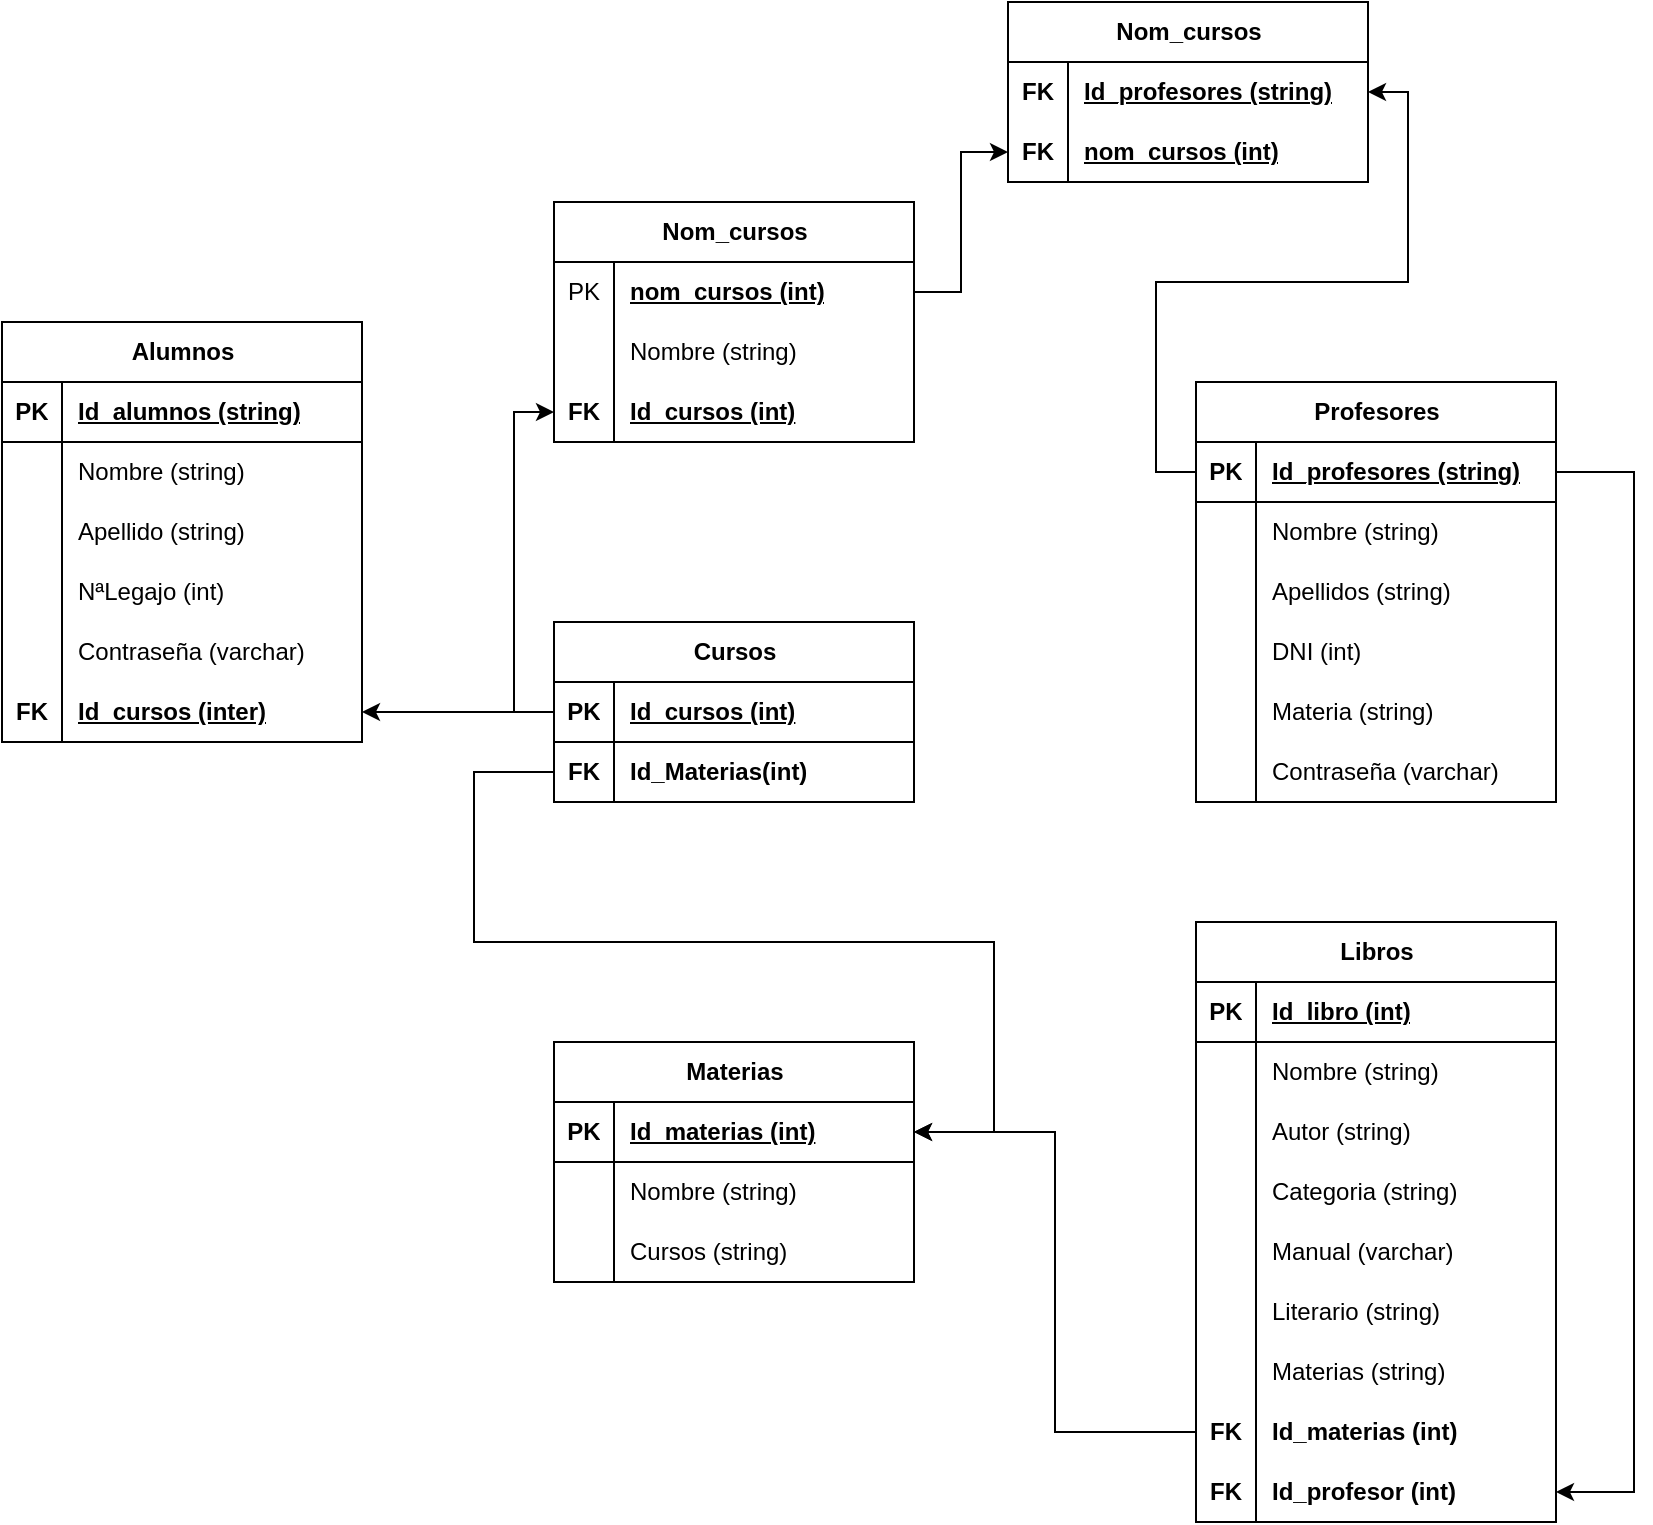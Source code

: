 <mxfile version="21.3.8" type="device" pages="2">
  <diagram name="Modelo Relacional" id="CXCVMEYy1s_H9XKr-uPt">
    <mxGraphModel dx="954" dy="598" grid="1" gridSize="10" guides="1" tooltips="1" connect="1" arrows="1" fold="1" page="1" pageScale="1" pageWidth="827" pageHeight="1169" math="0" shadow="0">
      <root>
        <mxCell id="0" />
        <mxCell id="1" parent="0" />
        <mxCell id="_0kthYY2hkkztWUv-s_5-1" value="Alumnos" style="shape=table;startSize=30;container=1;collapsible=1;childLayout=tableLayout;fixedRows=1;rowLines=0;fontStyle=1;align=center;resizeLast=1;html=1;" parent="1" vertex="1">
          <mxGeometry x="324" y="290" width="180" height="210" as="geometry" />
        </mxCell>
        <mxCell id="_0kthYY2hkkztWUv-s_5-2" value="" style="shape=tableRow;horizontal=0;startSize=0;swimlaneHead=0;swimlaneBody=0;fillColor=none;collapsible=0;dropTarget=0;points=[[0,0.5],[1,0.5]];portConstraint=eastwest;top=0;left=0;right=0;bottom=1;" parent="_0kthYY2hkkztWUv-s_5-1" vertex="1">
          <mxGeometry y="30" width="180" height="30" as="geometry" />
        </mxCell>
        <mxCell id="_0kthYY2hkkztWUv-s_5-3" value="PK" style="shape=partialRectangle;connectable=0;fillColor=none;top=0;left=0;bottom=0;right=0;fontStyle=1;overflow=hidden;whiteSpace=wrap;html=1;" parent="_0kthYY2hkkztWUv-s_5-2" vertex="1">
          <mxGeometry width="30" height="30" as="geometry">
            <mxRectangle width="30" height="30" as="alternateBounds" />
          </mxGeometry>
        </mxCell>
        <mxCell id="_0kthYY2hkkztWUv-s_5-4" value="Id_alumnos (string)" style="shape=partialRectangle;connectable=0;fillColor=none;top=0;left=0;bottom=0;right=0;align=left;spacingLeft=6;fontStyle=5;overflow=hidden;whiteSpace=wrap;html=1;" parent="_0kthYY2hkkztWUv-s_5-2" vertex="1">
          <mxGeometry x="30" width="150" height="30" as="geometry">
            <mxRectangle width="150" height="30" as="alternateBounds" />
          </mxGeometry>
        </mxCell>
        <mxCell id="_0kthYY2hkkztWUv-s_5-5" value="" style="shape=tableRow;horizontal=0;startSize=0;swimlaneHead=0;swimlaneBody=0;fillColor=none;collapsible=0;dropTarget=0;points=[[0,0.5],[1,0.5]];portConstraint=eastwest;top=0;left=0;right=0;bottom=0;" parent="_0kthYY2hkkztWUv-s_5-1" vertex="1">
          <mxGeometry y="60" width="180" height="30" as="geometry" />
        </mxCell>
        <mxCell id="_0kthYY2hkkztWUv-s_5-6" value="" style="shape=partialRectangle;connectable=0;fillColor=none;top=0;left=0;bottom=0;right=0;editable=1;overflow=hidden;whiteSpace=wrap;html=1;" parent="_0kthYY2hkkztWUv-s_5-5" vertex="1">
          <mxGeometry width="30" height="30" as="geometry">
            <mxRectangle width="30" height="30" as="alternateBounds" />
          </mxGeometry>
        </mxCell>
        <mxCell id="_0kthYY2hkkztWUv-s_5-7" value="Nombre (string)" style="shape=partialRectangle;connectable=0;fillColor=none;top=0;left=0;bottom=0;right=0;align=left;spacingLeft=6;overflow=hidden;whiteSpace=wrap;html=1;" parent="_0kthYY2hkkztWUv-s_5-5" vertex="1">
          <mxGeometry x="30" width="150" height="30" as="geometry">
            <mxRectangle width="150" height="30" as="alternateBounds" />
          </mxGeometry>
        </mxCell>
        <mxCell id="_0kthYY2hkkztWUv-s_5-8" value="" style="shape=tableRow;horizontal=0;startSize=0;swimlaneHead=0;swimlaneBody=0;fillColor=none;collapsible=0;dropTarget=0;points=[[0,0.5],[1,0.5]];portConstraint=eastwest;top=0;left=0;right=0;bottom=0;" parent="_0kthYY2hkkztWUv-s_5-1" vertex="1">
          <mxGeometry y="90" width="180" height="30" as="geometry" />
        </mxCell>
        <mxCell id="_0kthYY2hkkztWUv-s_5-9" value="" style="shape=partialRectangle;connectable=0;fillColor=none;top=0;left=0;bottom=0;right=0;editable=1;overflow=hidden;whiteSpace=wrap;html=1;" parent="_0kthYY2hkkztWUv-s_5-8" vertex="1">
          <mxGeometry width="30" height="30" as="geometry">
            <mxRectangle width="30" height="30" as="alternateBounds" />
          </mxGeometry>
        </mxCell>
        <mxCell id="_0kthYY2hkkztWUv-s_5-10" value="Apellido (string)" style="shape=partialRectangle;connectable=0;fillColor=none;top=0;left=0;bottom=0;right=0;align=left;spacingLeft=6;overflow=hidden;whiteSpace=wrap;html=1;" parent="_0kthYY2hkkztWUv-s_5-8" vertex="1">
          <mxGeometry x="30" width="150" height="30" as="geometry">
            <mxRectangle width="150" height="30" as="alternateBounds" />
          </mxGeometry>
        </mxCell>
        <mxCell id="_0kthYY2hkkztWUv-s_5-46" value="" style="shape=tableRow;horizontal=0;startSize=0;swimlaneHead=0;swimlaneBody=0;fillColor=none;collapsible=0;dropTarget=0;points=[[0,0.5],[1,0.5]];portConstraint=eastwest;top=0;left=0;right=0;bottom=0;" parent="_0kthYY2hkkztWUv-s_5-1" vertex="1">
          <mxGeometry y="120" width="180" height="30" as="geometry" />
        </mxCell>
        <mxCell id="_0kthYY2hkkztWUv-s_5-47" value="" style="shape=partialRectangle;connectable=0;fillColor=none;top=0;left=0;bottom=0;right=0;editable=1;overflow=hidden;whiteSpace=wrap;html=1;" parent="_0kthYY2hkkztWUv-s_5-46" vertex="1">
          <mxGeometry width="30" height="30" as="geometry">
            <mxRectangle width="30" height="30" as="alternateBounds" />
          </mxGeometry>
        </mxCell>
        <mxCell id="_0kthYY2hkkztWUv-s_5-48" value="NªLegajo (int)" style="shape=partialRectangle;connectable=0;fillColor=none;top=0;left=0;bottom=0;right=0;align=left;spacingLeft=6;overflow=hidden;whiteSpace=wrap;html=1;" parent="_0kthYY2hkkztWUv-s_5-46" vertex="1">
          <mxGeometry x="30" width="150" height="30" as="geometry">
            <mxRectangle width="150" height="30" as="alternateBounds" />
          </mxGeometry>
        </mxCell>
        <mxCell id="2o7agqwWr6afrbePRTP4-20" value="" style="shape=tableRow;horizontal=0;startSize=0;swimlaneHead=0;swimlaneBody=0;fillColor=none;collapsible=0;dropTarget=0;points=[[0,0.5],[1,0.5]];portConstraint=eastwest;top=0;left=0;right=0;bottom=0;" parent="_0kthYY2hkkztWUv-s_5-1" vertex="1">
          <mxGeometry y="150" width="180" height="30" as="geometry" />
        </mxCell>
        <mxCell id="2o7agqwWr6afrbePRTP4-21" value="" style="shape=partialRectangle;connectable=0;fillColor=none;top=0;left=0;bottom=0;right=0;editable=1;overflow=hidden;whiteSpace=wrap;html=1;" parent="2o7agqwWr6afrbePRTP4-20" vertex="1">
          <mxGeometry width="30" height="30" as="geometry">
            <mxRectangle width="30" height="30" as="alternateBounds" />
          </mxGeometry>
        </mxCell>
        <mxCell id="2o7agqwWr6afrbePRTP4-22" value="Contraseña (varchar)" style="shape=partialRectangle;connectable=0;fillColor=none;top=0;left=0;bottom=0;right=0;align=left;spacingLeft=6;overflow=hidden;whiteSpace=wrap;html=1;" parent="2o7agqwWr6afrbePRTP4-20" vertex="1">
          <mxGeometry x="30" width="150" height="30" as="geometry">
            <mxRectangle width="150" height="30" as="alternateBounds" />
          </mxGeometry>
        </mxCell>
        <mxCell id="_0kthYY2hkkztWUv-s_5-173" value="" style="shape=tableRow;horizontal=0;startSize=0;swimlaneHead=0;swimlaneBody=0;fillColor=none;collapsible=0;dropTarget=0;points=[[0,0.5],[1,0.5]];portConstraint=eastwest;top=0;left=0;right=0;bottom=1;" parent="_0kthYY2hkkztWUv-s_5-1" vertex="1">
          <mxGeometry y="180" width="180" height="30" as="geometry" />
        </mxCell>
        <mxCell id="_0kthYY2hkkztWUv-s_5-174" value="FK" style="shape=partialRectangle;connectable=0;fillColor=none;top=0;left=0;bottom=0;right=0;fontStyle=1;overflow=hidden;whiteSpace=wrap;html=1;" parent="_0kthYY2hkkztWUv-s_5-173" vertex="1">
          <mxGeometry width="30" height="30" as="geometry">
            <mxRectangle width="30" height="30" as="alternateBounds" />
          </mxGeometry>
        </mxCell>
        <mxCell id="_0kthYY2hkkztWUv-s_5-175" value="Id_cursos (inter)" style="shape=partialRectangle;connectable=0;fillColor=none;top=0;left=0;bottom=0;right=0;align=left;spacingLeft=6;fontStyle=5;overflow=hidden;whiteSpace=wrap;html=1;" parent="_0kthYY2hkkztWUv-s_5-173" vertex="1">
          <mxGeometry x="30" width="150" height="30" as="geometry">
            <mxRectangle width="150" height="30" as="alternateBounds" />
          </mxGeometry>
        </mxCell>
        <mxCell id="_0kthYY2hkkztWUv-s_5-49" value="Profesores" style="shape=table;startSize=30;container=1;collapsible=1;childLayout=tableLayout;fixedRows=1;rowLines=0;fontStyle=1;align=center;resizeLast=1;html=1;" parent="1" vertex="1">
          <mxGeometry x="921" y="320" width="180" height="210" as="geometry" />
        </mxCell>
        <mxCell id="_0kthYY2hkkztWUv-s_5-50" value="" style="shape=tableRow;horizontal=0;startSize=0;swimlaneHead=0;swimlaneBody=0;fillColor=none;collapsible=0;dropTarget=0;points=[[0,0.5],[1,0.5]];portConstraint=eastwest;top=0;left=0;right=0;bottom=1;" parent="_0kthYY2hkkztWUv-s_5-49" vertex="1">
          <mxGeometry y="30" width="180" height="30" as="geometry" />
        </mxCell>
        <mxCell id="_0kthYY2hkkztWUv-s_5-51" value="PK" style="shape=partialRectangle;connectable=0;fillColor=none;top=0;left=0;bottom=0;right=0;fontStyle=1;overflow=hidden;whiteSpace=wrap;html=1;" parent="_0kthYY2hkkztWUv-s_5-50" vertex="1">
          <mxGeometry width="30" height="30" as="geometry">
            <mxRectangle width="30" height="30" as="alternateBounds" />
          </mxGeometry>
        </mxCell>
        <mxCell id="_0kthYY2hkkztWUv-s_5-52" value="Id_profesores (string)" style="shape=partialRectangle;connectable=0;fillColor=none;top=0;left=0;bottom=0;right=0;align=left;spacingLeft=6;fontStyle=5;overflow=hidden;whiteSpace=wrap;html=1;" parent="_0kthYY2hkkztWUv-s_5-50" vertex="1">
          <mxGeometry x="30" width="150" height="30" as="geometry">
            <mxRectangle width="150" height="30" as="alternateBounds" />
          </mxGeometry>
        </mxCell>
        <mxCell id="_0kthYY2hkkztWUv-s_5-53" value="" style="shape=tableRow;horizontal=0;startSize=0;swimlaneHead=0;swimlaneBody=0;fillColor=none;collapsible=0;dropTarget=0;points=[[0,0.5],[1,0.5]];portConstraint=eastwest;top=0;left=0;right=0;bottom=0;" parent="_0kthYY2hkkztWUv-s_5-49" vertex="1">
          <mxGeometry y="60" width="180" height="30" as="geometry" />
        </mxCell>
        <mxCell id="_0kthYY2hkkztWUv-s_5-54" value="" style="shape=partialRectangle;connectable=0;fillColor=none;top=0;left=0;bottom=0;right=0;editable=1;overflow=hidden;whiteSpace=wrap;html=1;" parent="_0kthYY2hkkztWUv-s_5-53" vertex="1">
          <mxGeometry width="30" height="30" as="geometry">
            <mxRectangle width="30" height="30" as="alternateBounds" />
          </mxGeometry>
        </mxCell>
        <mxCell id="_0kthYY2hkkztWUv-s_5-55" value="Nombre (string)" style="shape=partialRectangle;connectable=0;fillColor=none;top=0;left=0;bottom=0;right=0;align=left;spacingLeft=6;overflow=hidden;whiteSpace=wrap;html=1;" parent="_0kthYY2hkkztWUv-s_5-53" vertex="1">
          <mxGeometry x="30" width="150" height="30" as="geometry">
            <mxRectangle width="150" height="30" as="alternateBounds" />
          </mxGeometry>
        </mxCell>
        <mxCell id="_0kthYY2hkkztWUv-s_5-56" value="" style="shape=tableRow;horizontal=0;startSize=0;swimlaneHead=0;swimlaneBody=0;fillColor=none;collapsible=0;dropTarget=0;points=[[0,0.5],[1,0.5]];portConstraint=eastwest;top=0;left=0;right=0;bottom=0;" parent="_0kthYY2hkkztWUv-s_5-49" vertex="1">
          <mxGeometry y="90" width="180" height="30" as="geometry" />
        </mxCell>
        <mxCell id="_0kthYY2hkkztWUv-s_5-57" value="" style="shape=partialRectangle;connectable=0;fillColor=none;top=0;left=0;bottom=0;right=0;editable=1;overflow=hidden;whiteSpace=wrap;html=1;" parent="_0kthYY2hkkztWUv-s_5-56" vertex="1">
          <mxGeometry width="30" height="30" as="geometry">
            <mxRectangle width="30" height="30" as="alternateBounds" />
          </mxGeometry>
        </mxCell>
        <mxCell id="_0kthYY2hkkztWUv-s_5-58" value="Apellidos (string)" style="shape=partialRectangle;connectable=0;fillColor=none;top=0;left=0;bottom=0;right=0;align=left;spacingLeft=6;overflow=hidden;whiteSpace=wrap;html=1;" parent="_0kthYY2hkkztWUv-s_5-56" vertex="1">
          <mxGeometry x="30" width="150" height="30" as="geometry">
            <mxRectangle width="150" height="30" as="alternateBounds" />
          </mxGeometry>
        </mxCell>
        <mxCell id="_0kthYY2hkkztWUv-s_5-59" value="" style="shape=tableRow;horizontal=0;startSize=0;swimlaneHead=0;swimlaneBody=0;fillColor=none;collapsible=0;dropTarget=0;points=[[0,0.5],[1,0.5]];portConstraint=eastwest;top=0;left=0;right=0;bottom=0;" parent="_0kthYY2hkkztWUv-s_5-49" vertex="1">
          <mxGeometry y="120" width="180" height="30" as="geometry" />
        </mxCell>
        <mxCell id="_0kthYY2hkkztWUv-s_5-60" value="" style="shape=partialRectangle;connectable=0;fillColor=none;top=0;left=0;bottom=0;right=0;editable=1;overflow=hidden;whiteSpace=wrap;html=1;" parent="_0kthYY2hkkztWUv-s_5-59" vertex="1">
          <mxGeometry width="30" height="30" as="geometry">
            <mxRectangle width="30" height="30" as="alternateBounds" />
          </mxGeometry>
        </mxCell>
        <mxCell id="_0kthYY2hkkztWUv-s_5-61" value="DNI (int)" style="shape=partialRectangle;connectable=0;fillColor=none;top=0;left=0;bottom=0;right=0;align=left;spacingLeft=6;overflow=hidden;whiteSpace=wrap;html=1;" parent="_0kthYY2hkkztWUv-s_5-59" vertex="1">
          <mxGeometry x="30" width="150" height="30" as="geometry">
            <mxRectangle width="150" height="30" as="alternateBounds" />
          </mxGeometry>
        </mxCell>
        <mxCell id="_0kthYY2hkkztWUv-s_5-97" value="" style="shape=tableRow;horizontal=0;startSize=0;swimlaneHead=0;swimlaneBody=0;fillColor=none;collapsible=0;dropTarget=0;points=[[0,0.5],[1,0.5]];portConstraint=eastwest;top=0;left=0;right=0;bottom=0;" parent="_0kthYY2hkkztWUv-s_5-49" vertex="1">
          <mxGeometry y="150" width="180" height="30" as="geometry" />
        </mxCell>
        <mxCell id="_0kthYY2hkkztWUv-s_5-98" value="" style="shape=partialRectangle;connectable=0;fillColor=none;top=0;left=0;bottom=0;right=0;editable=1;overflow=hidden;whiteSpace=wrap;html=1;" parent="_0kthYY2hkkztWUv-s_5-97" vertex="1">
          <mxGeometry width="30" height="30" as="geometry">
            <mxRectangle width="30" height="30" as="alternateBounds" />
          </mxGeometry>
        </mxCell>
        <mxCell id="_0kthYY2hkkztWUv-s_5-99" value="Materia (string)" style="shape=partialRectangle;connectable=0;fillColor=none;top=0;left=0;bottom=0;right=0;align=left;spacingLeft=6;overflow=hidden;whiteSpace=wrap;html=1;" parent="_0kthYY2hkkztWUv-s_5-97" vertex="1">
          <mxGeometry x="30" width="150" height="30" as="geometry">
            <mxRectangle width="150" height="30" as="alternateBounds" />
          </mxGeometry>
        </mxCell>
        <mxCell id="2o7agqwWr6afrbePRTP4-23" value="" style="shape=tableRow;horizontal=0;startSize=0;swimlaneHead=0;swimlaneBody=0;fillColor=none;collapsible=0;dropTarget=0;points=[[0,0.5],[1,0.5]];portConstraint=eastwest;top=0;left=0;right=0;bottom=0;" parent="_0kthYY2hkkztWUv-s_5-49" vertex="1">
          <mxGeometry y="180" width="180" height="30" as="geometry" />
        </mxCell>
        <mxCell id="2o7agqwWr6afrbePRTP4-24" value="" style="shape=partialRectangle;connectable=0;fillColor=none;top=0;left=0;bottom=0;right=0;editable=1;overflow=hidden;whiteSpace=wrap;html=1;" parent="2o7agqwWr6afrbePRTP4-23" vertex="1">
          <mxGeometry width="30" height="30" as="geometry">
            <mxRectangle width="30" height="30" as="alternateBounds" />
          </mxGeometry>
        </mxCell>
        <mxCell id="2o7agqwWr6afrbePRTP4-25" value="Contraseña (varchar)" style="shape=partialRectangle;connectable=0;fillColor=none;top=0;left=0;bottom=0;right=0;align=left;spacingLeft=6;overflow=hidden;whiteSpace=wrap;html=1;" parent="2o7agqwWr6afrbePRTP4-23" vertex="1">
          <mxGeometry x="30" width="150" height="30" as="geometry">
            <mxRectangle width="150" height="30" as="alternateBounds" />
          </mxGeometry>
        </mxCell>
        <mxCell id="_0kthYY2hkkztWUv-s_5-106" value="Libros" style="shape=table;startSize=30;container=1;collapsible=1;childLayout=tableLayout;fixedRows=1;rowLines=0;fontStyle=1;align=center;resizeLast=1;html=1;" parent="1" vertex="1">
          <mxGeometry x="921" y="590" width="180" height="300" as="geometry" />
        </mxCell>
        <mxCell id="_0kthYY2hkkztWUv-s_5-107" value="" style="shape=tableRow;horizontal=0;startSize=0;swimlaneHead=0;swimlaneBody=0;fillColor=none;collapsible=0;dropTarget=0;points=[[0,0.5],[1,0.5]];portConstraint=eastwest;top=0;left=0;right=0;bottom=1;" parent="_0kthYY2hkkztWUv-s_5-106" vertex="1">
          <mxGeometry y="30" width="180" height="30" as="geometry" />
        </mxCell>
        <mxCell id="_0kthYY2hkkztWUv-s_5-108" value="PK" style="shape=partialRectangle;connectable=0;fillColor=none;top=0;left=0;bottom=0;right=0;fontStyle=1;overflow=hidden;whiteSpace=wrap;html=1;" parent="_0kthYY2hkkztWUv-s_5-107" vertex="1">
          <mxGeometry width="30" height="30" as="geometry">
            <mxRectangle width="30" height="30" as="alternateBounds" />
          </mxGeometry>
        </mxCell>
        <mxCell id="_0kthYY2hkkztWUv-s_5-109" value="Id_libro (int)" style="shape=partialRectangle;connectable=0;fillColor=none;top=0;left=0;bottom=0;right=0;align=left;spacingLeft=6;fontStyle=5;overflow=hidden;whiteSpace=wrap;html=1;" parent="_0kthYY2hkkztWUv-s_5-107" vertex="1">
          <mxGeometry x="30" width="150" height="30" as="geometry">
            <mxRectangle width="150" height="30" as="alternateBounds" />
          </mxGeometry>
        </mxCell>
        <mxCell id="_0kthYY2hkkztWUv-s_5-110" value="" style="shape=tableRow;horizontal=0;startSize=0;swimlaneHead=0;swimlaneBody=0;fillColor=none;collapsible=0;dropTarget=0;points=[[0,0.5],[1,0.5]];portConstraint=eastwest;top=0;left=0;right=0;bottom=0;" parent="_0kthYY2hkkztWUv-s_5-106" vertex="1">
          <mxGeometry y="60" width="180" height="30" as="geometry" />
        </mxCell>
        <mxCell id="_0kthYY2hkkztWUv-s_5-111" value="" style="shape=partialRectangle;connectable=0;fillColor=none;top=0;left=0;bottom=0;right=0;editable=1;overflow=hidden;whiteSpace=wrap;html=1;" parent="_0kthYY2hkkztWUv-s_5-110" vertex="1">
          <mxGeometry width="30" height="30" as="geometry">
            <mxRectangle width="30" height="30" as="alternateBounds" />
          </mxGeometry>
        </mxCell>
        <mxCell id="_0kthYY2hkkztWUv-s_5-112" value="Nombre (string)" style="shape=partialRectangle;connectable=0;fillColor=none;top=0;left=0;bottom=0;right=0;align=left;spacingLeft=6;overflow=hidden;whiteSpace=wrap;html=1;" parent="_0kthYY2hkkztWUv-s_5-110" vertex="1">
          <mxGeometry x="30" width="150" height="30" as="geometry">
            <mxRectangle width="150" height="30" as="alternateBounds" />
          </mxGeometry>
        </mxCell>
        <mxCell id="_0kthYY2hkkztWUv-s_5-113" value="" style="shape=tableRow;horizontal=0;startSize=0;swimlaneHead=0;swimlaneBody=0;fillColor=none;collapsible=0;dropTarget=0;points=[[0,0.5],[1,0.5]];portConstraint=eastwest;top=0;left=0;right=0;bottom=0;" parent="_0kthYY2hkkztWUv-s_5-106" vertex="1">
          <mxGeometry y="90" width="180" height="30" as="geometry" />
        </mxCell>
        <mxCell id="_0kthYY2hkkztWUv-s_5-114" value="" style="shape=partialRectangle;connectable=0;fillColor=none;top=0;left=0;bottom=0;right=0;editable=1;overflow=hidden;whiteSpace=wrap;html=1;" parent="_0kthYY2hkkztWUv-s_5-113" vertex="1">
          <mxGeometry width="30" height="30" as="geometry">
            <mxRectangle width="30" height="30" as="alternateBounds" />
          </mxGeometry>
        </mxCell>
        <mxCell id="_0kthYY2hkkztWUv-s_5-115" value="Autor (string)" style="shape=partialRectangle;connectable=0;fillColor=none;top=0;left=0;bottom=0;right=0;align=left;spacingLeft=6;overflow=hidden;whiteSpace=wrap;html=1;" parent="_0kthYY2hkkztWUv-s_5-113" vertex="1">
          <mxGeometry x="30" width="150" height="30" as="geometry">
            <mxRectangle width="150" height="30" as="alternateBounds" />
          </mxGeometry>
        </mxCell>
        <mxCell id="_0kthYY2hkkztWUv-s_5-116" value="" style="shape=tableRow;horizontal=0;startSize=0;swimlaneHead=0;swimlaneBody=0;fillColor=none;collapsible=0;dropTarget=0;points=[[0,0.5],[1,0.5]];portConstraint=eastwest;top=0;left=0;right=0;bottom=0;" parent="_0kthYY2hkkztWUv-s_5-106" vertex="1">
          <mxGeometry y="120" width="180" height="30" as="geometry" />
        </mxCell>
        <mxCell id="_0kthYY2hkkztWUv-s_5-117" value="" style="shape=partialRectangle;connectable=0;fillColor=none;top=0;left=0;bottom=0;right=0;editable=1;overflow=hidden;whiteSpace=wrap;html=1;" parent="_0kthYY2hkkztWUv-s_5-116" vertex="1">
          <mxGeometry width="30" height="30" as="geometry">
            <mxRectangle width="30" height="30" as="alternateBounds" />
          </mxGeometry>
        </mxCell>
        <mxCell id="_0kthYY2hkkztWUv-s_5-118" value="Categoria (string)" style="shape=partialRectangle;connectable=0;fillColor=none;top=0;left=0;bottom=0;right=0;align=left;spacingLeft=6;overflow=hidden;whiteSpace=wrap;html=1;" parent="_0kthYY2hkkztWUv-s_5-116" vertex="1">
          <mxGeometry x="30" width="150" height="30" as="geometry">
            <mxRectangle width="150" height="30" as="alternateBounds" />
          </mxGeometry>
        </mxCell>
        <mxCell id="_0kthYY2hkkztWUv-s_5-176" value="" style="shape=tableRow;horizontal=0;startSize=0;swimlaneHead=0;swimlaneBody=0;fillColor=none;collapsible=0;dropTarget=0;points=[[0,0.5],[1,0.5]];portConstraint=eastwest;top=0;left=0;right=0;bottom=0;" parent="_0kthYY2hkkztWUv-s_5-106" vertex="1">
          <mxGeometry y="150" width="180" height="30" as="geometry" />
        </mxCell>
        <mxCell id="_0kthYY2hkkztWUv-s_5-177" value="" style="shape=partialRectangle;connectable=0;fillColor=none;top=0;left=0;bottom=0;right=0;editable=1;overflow=hidden;whiteSpace=wrap;html=1;" parent="_0kthYY2hkkztWUv-s_5-176" vertex="1">
          <mxGeometry width="30" height="30" as="geometry">
            <mxRectangle width="30" height="30" as="alternateBounds" />
          </mxGeometry>
        </mxCell>
        <mxCell id="_0kthYY2hkkztWUv-s_5-178" value="Manual (varchar)" style="shape=partialRectangle;connectable=0;fillColor=none;top=0;left=0;bottom=0;right=0;align=left;spacingLeft=6;overflow=hidden;whiteSpace=wrap;html=1;" parent="_0kthYY2hkkztWUv-s_5-176" vertex="1">
          <mxGeometry x="30" width="150" height="30" as="geometry">
            <mxRectangle width="150" height="30" as="alternateBounds" />
          </mxGeometry>
        </mxCell>
        <mxCell id="_0kthYY2hkkztWUv-s_5-201" value="" style="shape=tableRow;horizontal=0;startSize=0;swimlaneHead=0;swimlaneBody=0;fillColor=none;collapsible=0;dropTarget=0;points=[[0,0.5],[1,0.5]];portConstraint=eastwest;top=0;left=0;right=0;bottom=0;" parent="_0kthYY2hkkztWUv-s_5-106" vertex="1">
          <mxGeometry y="180" width="180" height="30" as="geometry" />
        </mxCell>
        <mxCell id="_0kthYY2hkkztWUv-s_5-202" value="" style="shape=partialRectangle;connectable=0;fillColor=none;top=0;left=0;bottom=0;right=0;editable=1;overflow=hidden;whiteSpace=wrap;html=1;" parent="_0kthYY2hkkztWUv-s_5-201" vertex="1">
          <mxGeometry width="30" height="30" as="geometry">
            <mxRectangle width="30" height="30" as="alternateBounds" />
          </mxGeometry>
        </mxCell>
        <mxCell id="_0kthYY2hkkztWUv-s_5-203" value="Literario (string)" style="shape=partialRectangle;connectable=0;fillColor=none;top=0;left=0;bottom=0;right=0;align=left;spacingLeft=6;overflow=hidden;whiteSpace=wrap;html=1;" parent="_0kthYY2hkkztWUv-s_5-201" vertex="1">
          <mxGeometry x="30" width="150" height="30" as="geometry">
            <mxRectangle width="150" height="30" as="alternateBounds" />
          </mxGeometry>
        </mxCell>
        <mxCell id="_0kthYY2hkkztWUv-s_5-119" value="" style="shape=tableRow;horizontal=0;startSize=0;swimlaneHead=0;swimlaneBody=0;fillColor=none;collapsible=0;dropTarget=0;points=[[0,0.5],[1,0.5]];portConstraint=eastwest;top=0;left=0;right=0;bottom=0;" parent="_0kthYY2hkkztWUv-s_5-106" vertex="1">
          <mxGeometry y="210" width="180" height="30" as="geometry" />
        </mxCell>
        <mxCell id="_0kthYY2hkkztWUv-s_5-120" value="" style="shape=partialRectangle;connectable=0;fillColor=none;top=0;left=0;bottom=0;right=0;editable=1;overflow=hidden;whiteSpace=wrap;html=1;" parent="_0kthYY2hkkztWUv-s_5-119" vertex="1">
          <mxGeometry width="30" height="30" as="geometry">
            <mxRectangle width="30" height="30" as="alternateBounds" />
          </mxGeometry>
        </mxCell>
        <mxCell id="_0kthYY2hkkztWUv-s_5-121" value="Materias (string)" style="shape=partialRectangle;connectable=0;fillColor=none;top=0;left=0;bottom=0;right=0;align=left;spacingLeft=6;overflow=hidden;whiteSpace=wrap;html=1;" parent="_0kthYY2hkkztWUv-s_5-119" vertex="1">
          <mxGeometry x="30" width="150" height="30" as="geometry">
            <mxRectangle width="150" height="30" as="alternateBounds" />
          </mxGeometry>
        </mxCell>
        <mxCell id="_9oub68Y3OVNiQBQ8qPL-1" value="" style="shape=tableRow;horizontal=0;startSize=0;swimlaneHead=0;swimlaneBody=0;fillColor=none;collapsible=0;dropTarget=0;points=[[0,0.5],[1,0.5]];portConstraint=eastwest;top=0;left=0;right=0;bottom=0;" parent="_0kthYY2hkkztWUv-s_5-106" vertex="1">
          <mxGeometry y="240" width="180" height="30" as="geometry" />
        </mxCell>
        <mxCell id="_9oub68Y3OVNiQBQ8qPL-2" value="&lt;b&gt;FK&lt;/b&gt;" style="shape=partialRectangle;connectable=0;fillColor=none;top=0;left=0;bottom=0;right=0;editable=1;overflow=hidden;whiteSpace=wrap;html=1;" parent="_9oub68Y3OVNiQBQ8qPL-1" vertex="1">
          <mxGeometry width="30" height="30" as="geometry">
            <mxRectangle width="30" height="30" as="alternateBounds" />
          </mxGeometry>
        </mxCell>
        <mxCell id="_9oub68Y3OVNiQBQ8qPL-3" value="&lt;b&gt;Id_materias (int)&lt;/b&gt;" style="shape=partialRectangle;connectable=0;fillColor=none;top=0;left=0;bottom=0;right=0;align=left;spacingLeft=6;overflow=hidden;whiteSpace=wrap;html=1;" parent="_9oub68Y3OVNiQBQ8qPL-1" vertex="1">
          <mxGeometry x="30" width="150" height="30" as="geometry">
            <mxRectangle width="150" height="30" as="alternateBounds" />
          </mxGeometry>
        </mxCell>
        <mxCell id="xIYGb5opCHgIpHhlC8T2-32" value="" style="shape=tableRow;horizontal=0;startSize=0;swimlaneHead=0;swimlaneBody=0;fillColor=none;collapsible=0;dropTarget=0;points=[[0,0.5],[1,0.5]];portConstraint=eastwest;top=0;left=0;right=0;bottom=0;" parent="_0kthYY2hkkztWUv-s_5-106" vertex="1">
          <mxGeometry y="270" width="180" height="30" as="geometry" />
        </mxCell>
        <mxCell id="xIYGb5opCHgIpHhlC8T2-33" value="&lt;b&gt;FK&lt;/b&gt;" style="shape=partialRectangle;connectable=0;fillColor=none;top=0;left=0;bottom=0;right=0;editable=1;overflow=hidden;whiteSpace=wrap;html=1;" parent="xIYGb5opCHgIpHhlC8T2-32" vertex="1">
          <mxGeometry width="30" height="30" as="geometry">
            <mxRectangle width="30" height="30" as="alternateBounds" />
          </mxGeometry>
        </mxCell>
        <mxCell id="xIYGb5opCHgIpHhlC8T2-34" value="&lt;b&gt;Id_profesor (int)&lt;/b&gt;" style="shape=partialRectangle;connectable=0;fillColor=none;top=0;left=0;bottom=0;right=0;align=left;spacingLeft=6;overflow=hidden;whiteSpace=wrap;html=1;" parent="xIYGb5opCHgIpHhlC8T2-32" vertex="1">
          <mxGeometry x="30" width="150" height="30" as="geometry">
            <mxRectangle width="150" height="30" as="alternateBounds" />
          </mxGeometry>
        </mxCell>
        <mxCell id="_0kthYY2hkkztWUv-s_5-122" value="Cursos" style="shape=table;startSize=30;container=1;collapsible=1;childLayout=tableLayout;fixedRows=1;rowLines=0;fontStyle=1;align=center;resizeLast=1;html=1;" parent="1" vertex="1">
          <mxGeometry x="600" y="440" width="180" height="90" as="geometry" />
        </mxCell>
        <mxCell id="5zmhcXCEQZ_9jmb5cCAh-3" value="" style="shape=tableRow;horizontal=0;startSize=0;swimlaneHead=0;swimlaneBody=0;fillColor=none;collapsible=0;dropTarget=0;points=[[0,0.5],[1,0.5]];portConstraint=eastwest;top=0;left=0;right=0;bottom=1;" vertex="1" parent="_0kthYY2hkkztWUv-s_5-122">
          <mxGeometry y="30" width="180" height="30" as="geometry" />
        </mxCell>
        <mxCell id="5zmhcXCEQZ_9jmb5cCAh-4" value="PK" style="shape=partialRectangle;connectable=0;fillColor=none;top=0;left=0;bottom=0;right=0;fontStyle=1;overflow=hidden;whiteSpace=wrap;html=1;" vertex="1" parent="5zmhcXCEQZ_9jmb5cCAh-3">
          <mxGeometry width="30" height="30" as="geometry">
            <mxRectangle width="30" height="30" as="alternateBounds" />
          </mxGeometry>
        </mxCell>
        <mxCell id="5zmhcXCEQZ_9jmb5cCAh-5" value="Id_cursos (int)" style="shape=partialRectangle;connectable=0;fillColor=none;top=0;left=0;bottom=0;right=0;align=left;spacingLeft=6;fontStyle=5;overflow=hidden;whiteSpace=wrap;html=1;" vertex="1" parent="5zmhcXCEQZ_9jmb5cCAh-3">
          <mxGeometry x="30" width="150" height="30" as="geometry">
            <mxRectangle width="150" height="30" as="alternateBounds" />
          </mxGeometry>
        </mxCell>
        <mxCell id="2o7agqwWr6afrbePRTP4-26" value="" style="shape=tableRow;horizontal=0;startSize=0;swimlaneHead=0;swimlaneBody=0;fillColor=none;collapsible=0;dropTarget=0;points=[[0,0.5],[1,0.5]];portConstraint=eastwest;top=0;left=0;right=0;bottom=0;" parent="_0kthYY2hkkztWUv-s_5-122" vertex="1">
          <mxGeometry y="60" width="180" height="30" as="geometry" />
        </mxCell>
        <mxCell id="2o7agqwWr6afrbePRTP4-27" value="&lt;b&gt;FK&lt;/b&gt;" style="shape=partialRectangle;connectable=0;fillColor=none;top=0;left=0;bottom=0;right=0;editable=1;overflow=hidden;whiteSpace=wrap;html=1;" parent="2o7agqwWr6afrbePRTP4-26" vertex="1">
          <mxGeometry width="30" height="30" as="geometry">
            <mxRectangle width="30" height="30" as="alternateBounds" />
          </mxGeometry>
        </mxCell>
        <mxCell id="2o7agqwWr6afrbePRTP4-28" value="&lt;b&gt;Id_Materias(int)&lt;/b&gt;" style="shape=partialRectangle;connectable=0;fillColor=none;top=0;left=0;bottom=0;right=0;align=left;spacingLeft=6;overflow=hidden;whiteSpace=wrap;html=1;" parent="2o7agqwWr6afrbePRTP4-26" vertex="1">
          <mxGeometry x="30" width="150" height="30" as="geometry">
            <mxRectangle width="150" height="30" as="alternateBounds" />
          </mxGeometry>
        </mxCell>
        <mxCell id="_0kthYY2hkkztWUv-s_5-157" value="Materias" style="shape=table;startSize=30;container=1;collapsible=1;childLayout=tableLayout;fixedRows=1;rowLines=0;fontStyle=1;align=center;resizeLast=1;html=1;" parent="1" vertex="1">
          <mxGeometry x="600" y="650" width="180" height="120" as="geometry" />
        </mxCell>
        <mxCell id="_0kthYY2hkkztWUv-s_5-158" value="" style="shape=tableRow;horizontal=0;startSize=0;swimlaneHead=0;swimlaneBody=0;fillColor=none;collapsible=0;dropTarget=0;points=[[0,0.5],[1,0.5]];portConstraint=eastwest;top=0;left=0;right=0;bottom=1;" parent="_0kthYY2hkkztWUv-s_5-157" vertex="1">
          <mxGeometry y="30" width="180" height="30" as="geometry" />
        </mxCell>
        <mxCell id="_0kthYY2hkkztWUv-s_5-159" value="PK" style="shape=partialRectangle;connectable=0;fillColor=none;top=0;left=0;bottom=0;right=0;fontStyle=1;overflow=hidden;whiteSpace=wrap;html=1;" parent="_0kthYY2hkkztWUv-s_5-158" vertex="1">
          <mxGeometry width="30" height="30" as="geometry">
            <mxRectangle width="30" height="30" as="alternateBounds" />
          </mxGeometry>
        </mxCell>
        <mxCell id="_0kthYY2hkkztWUv-s_5-160" value="Id_materias (int)" style="shape=partialRectangle;connectable=0;fillColor=none;top=0;left=0;bottom=0;right=0;align=left;spacingLeft=6;fontStyle=5;overflow=hidden;whiteSpace=wrap;html=1;" parent="_0kthYY2hkkztWUv-s_5-158" vertex="1">
          <mxGeometry x="30" width="150" height="30" as="geometry">
            <mxRectangle width="150" height="30" as="alternateBounds" />
          </mxGeometry>
        </mxCell>
        <mxCell id="_0kthYY2hkkztWUv-s_5-161" value="" style="shape=tableRow;horizontal=0;startSize=0;swimlaneHead=0;swimlaneBody=0;fillColor=none;collapsible=0;dropTarget=0;points=[[0,0.5],[1,0.5]];portConstraint=eastwest;top=0;left=0;right=0;bottom=0;" parent="_0kthYY2hkkztWUv-s_5-157" vertex="1">
          <mxGeometry y="60" width="180" height="30" as="geometry" />
        </mxCell>
        <mxCell id="_0kthYY2hkkztWUv-s_5-162" value="" style="shape=partialRectangle;connectable=0;fillColor=none;top=0;left=0;bottom=0;right=0;editable=1;overflow=hidden;whiteSpace=wrap;html=1;" parent="_0kthYY2hkkztWUv-s_5-161" vertex="1">
          <mxGeometry width="30" height="30" as="geometry">
            <mxRectangle width="30" height="30" as="alternateBounds" />
          </mxGeometry>
        </mxCell>
        <mxCell id="_0kthYY2hkkztWUv-s_5-163" value="Nombre (string)" style="shape=partialRectangle;connectable=0;fillColor=none;top=0;left=0;bottom=0;right=0;align=left;spacingLeft=6;overflow=hidden;whiteSpace=wrap;html=1;" parent="_0kthYY2hkkztWUv-s_5-161" vertex="1">
          <mxGeometry x="30" width="150" height="30" as="geometry">
            <mxRectangle width="150" height="30" as="alternateBounds" />
          </mxGeometry>
        </mxCell>
        <mxCell id="_0kthYY2hkkztWUv-s_5-164" value="" style="shape=tableRow;horizontal=0;startSize=0;swimlaneHead=0;swimlaneBody=0;fillColor=none;collapsible=0;dropTarget=0;points=[[0,0.5],[1,0.5]];portConstraint=eastwest;top=0;left=0;right=0;bottom=0;" parent="_0kthYY2hkkztWUv-s_5-157" vertex="1">
          <mxGeometry y="90" width="180" height="30" as="geometry" />
        </mxCell>
        <mxCell id="_0kthYY2hkkztWUv-s_5-165" value="" style="shape=partialRectangle;connectable=0;fillColor=none;top=0;left=0;bottom=0;right=0;editable=1;overflow=hidden;whiteSpace=wrap;html=1;" parent="_0kthYY2hkkztWUv-s_5-164" vertex="1">
          <mxGeometry width="30" height="30" as="geometry">
            <mxRectangle width="30" height="30" as="alternateBounds" />
          </mxGeometry>
        </mxCell>
        <mxCell id="_0kthYY2hkkztWUv-s_5-166" value="Cursos (string)&lt;span style=&quot;white-space: pre;&quot;&gt; &lt;/span&gt;" style="shape=partialRectangle;connectable=0;fillColor=none;top=0;left=0;bottom=0;right=0;align=left;spacingLeft=6;overflow=hidden;whiteSpace=wrap;html=1;" parent="_0kthYY2hkkztWUv-s_5-164" vertex="1">
          <mxGeometry x="30" width="150" height="30" as="geometry">
            <mxRectangle width="150" height="30" as="alternateBounds" />
          </mxGeometry>
        </mxCell>
        <mxCell id="2o7agqwWr6afrbePRTP4-30" style="edgeStyle=orthogonalEdgeStyle;rounded=0;orthogonalLoop=1;jettySize=auto;html=1;entryX=1;entryY=0.5;entryDx=0;entryDy=0;exitX=0;exitY=0.5;exitDx=0;exitDy=0;" parent="1" source="2o7agqwWr6afrbePRTP4-26" target="_0kthYY2hkkztWUv-s_5-158" edge="1">
          <mxGeometry relative="1" as="geometry">
            <mxPoint x="670" y="420" as="sourcePoint" />
            <mxPoint x="500" y="630" as="targetPoint" />
            <Array as="points">
              <mxPoint x="560" y="515" />
              <mxPoint x="560" y="600" />
              <mxPoint x="820" y="600" />
              <mxPoint x="820" y="695" />
            </Array>
          </mxGeometry>
        </mxCell>
        <mxCell id="fBQj3IFD5WuygKD9F03k-5" style="edgeStyle=orthogonalEdgeStyle;rounded=0;orthogonalLoop=1;jettySize=auto;html=1;entryX=1;entryY=0.5;entryDx=0;entryDy=0;" parent="1" source="_0kthYY2hkkztWUv-s_5-50" target="xIYGb5opCHgIpHhlC8T2-32" edge="1">
          <mxGeometry relative="1" as="geometry">
            <Array as="points">
              <mxPoint x="1140" y="365" />
              <mxPoint x="1140" y="875" />
            </Array>
          </mxGeometry>
        </mxCell>
        <mxCell id="1dk0RhrkuewHvC_GARyo-2" style="edgeStyle=orthogonalEdgeStyle;rounded=0;orthogonalLoop=1;jettySize=auto;html=1;entryX=1;entryY=0.5;entryDx=0;entryDy=0;exitX=0;exitY=0.5;exitDx=0;exitDy=0;" parent="1" source="5zmhcXCEQZ_9jmb5cCAh-3" target="_0kthYY2hkkztWUv-s_5-173" edge="1">
          <mxGeometry relative="1" as="geometry">
            <Array as="points" />
          </mxGeometry>
        </mxCell>
        <mxCell id="1dk0RhrkuewHvC_GARyo-4" value="Nom_cursos" style="shape=table;startSize=30;container=1;collapsible=1;childLayout=tableLayout;fixedRows=1;rowLines=0;fontStyle=1;align=center;resizeLast=1;html=1;" parent="1" vertex="1">
          <mxGeometry x="600" y="230" width="180" height="120" as="geometry" />
        </mxCell>
        <mxCell id="1dk0RhrkuewHvC_GARyo-8" value="" style="shape=tableRow;horizontal=0;startSize=0;swimlaneHead=0;swimlaneBody=0;fillColor=none;collapsible=0;dropTarget=0;points=[[0,0.5],[1,0.5]];portConstraint=eastwest;top=0;left=0;right=0;bottom=0;" parent="1dk0RhrkuewHvC_GARyo-4" vertex="1">
          <mxGeometry y="30" width="180" height="30" as="geometry" />
        </mxCell>
        <mxCell id="1dk0RhrkuewHvC_GARyo-9" value="PK" style="shape=partialRectangle;connectable=0;fillColor=none;top=0;left=0;bottom=0;right=0;editable=1;overflow=hidden;whiteSpace=wrap;html=1;" parent="1dk0RhrkuewHvC_GARyo-8" vertex="1">
          <mxGeometry width="30" height="30" as="geometry">
            <mxRectangle width="30" height="30" as="alternateBounds" />
          </mxGeometry>
        </mxCell>
        <mxCell id="1dk0RhrkuewHvC_GARyo-10" value="&lt;b&gt;&lt;u&gt;nom_cursos (int)&lt;/u&gt;&lt;/b&gt;" style="shape=partialRectangle;connectable=0;fillColor=none;top=0;left=0;bottom=0;right=0;align=left;spacingLeft=6;overflow=hidden;whiteSpace=wrap;html=1;" parent="1dk0RhrkuewHvC_GARyo-8" vertex="1">
          <mxGeometry x="30" width="150" height="30" as="geometry">
            <mxRectangle width="150" height="30" as="alternateBounds" />
          </mxGeometry>
        </mxCell>
        <mxCell id="1dk0RhrkuewHvC_GARyo-24" value="" style="shape=tableRow;horizontal=0;startSize=0;swimlaneHead=0;swimlaneBody=0;fillColor=none;collapsible=0;dropTarget=0;points=[[0,0.5],[1,0.5]];portConstraint=eastwest;top=0;left=0;right=0;bottom=0;" parent="1dk0RhrkuewHvC_GARyo-4" vertex="1">
          <mxGeometry y="60" width="180" height="30" as="geometry" />
        </mxCell>
        <mxCell id="1dk0RhrkuewHvC_GARyo-25" value="" style="shape=partialRectangle;connectable=0;fillColor=none;top=0;left=0;bottom=0;right=0;editable=1;overflow=hidden;whiteSpace=wrap;html=1;" parent="1dk0RhrkuewHvC_GARyo-24" vertex="1">
          <mxGeometry width="30" height="30" as="geometry">
            <mxRectangle width="30" height="30" as="alternateBounds" />
          </mxGeometry>
        </mxCell>
        <mxCell id="1dk0RhrkuewHvC_GARyo-26" value="&lt;div&gt;Nombre (string)&lt;/div&gt;" style="shape=partialRectangle;connectable=0;fillColor=none;top=0;left=0;bottom=0;right=0;align=left;spacingLeft=6;overflow=hidden;whiteSpace=wrap;html=1;" parent="1dk0RhrkuewHvC_GARyo-24" vertex="1">
          <mxGeometry x="30" width="150" height="30" as="geometry">
            <mxRectangle width="150" height="30" as="alternateBounds" />
          </mxGeometry>
        </mxCell>
        <mxCell id="1dk0RhrkuewHvC_GARyo-5" value="" style="shape=tableRow;horizontal=0;startSize=0;swimlaneHead=0;swimlaneBody=0;fillColor=none;collapsible=0;dropTarget=0;points=[[0,0.5],[1,0.5]];portConstraint=eastwest;top=0;left=0;right=0;bottom=1;" parent="1dk0RhrkuewHvC_GARyo-4" vertex="1">
          <mxGeometry y="90" width="180" height="30" as="geometry" />
        </mxCell>
        <mxCell id="1dk0RhrkuewHvC_GARyo-6" value="FK" style="shape=partialRectangle;connectable=0;fillColor=none;top=0;left=0;bottom=0;right=0;fontStyle=1;overflow=hidden;whiteSpace=wrap;html=1;" parent="1dk0RhrkuewHvC_GARyo-5" vertex="1">
          <mxGeometry width="30" height="30" as="geometry">
            <mxRectangle width="30" height="30" as="alternateBounds" />
          </mxGeometry>
        </mxCell>
        <mxCell id="1dk0RhrkuewHvC_GARyo-7" value="Id_cursos (int)" style="shape=partialRectangle;connectable=0;fillColor=none;top=0;left=0;bottom=0;right=0;align=left;spacingLeft=6;fontStyle=5;overflow=hidden;whiteSpace=wrap;html=1;" parent="1dk0RhrkuewHvC_GARyo-5" vertex="1">
          <mxGeometry x="30" width="150" height="30" as="geometry">
            <mxRectangle width="150" height="30" as="alternateBounds" />
          </mxGeometry>
        </mxCell>
        <mxCell id="5zmhcXCEQZ_9jmb5cCAh-1" style="edgeStyle=orthogonalEdgeStyle;rounded=0;orthogonalLoop=1;jettySize=auto;html=1;entryX=1;entryY=0.5;entryDx=0;entryDy=0;" edge="1" parent="1" source="_9oub68Y3OVNiQBQ8qPL-1" target="_0kthYY2hkkztWUv-s_5-158">
          <mxGeometry relative="1" as="geometry" />
        </mxCell>
        <mxCell id="5zmhcXCEQZ_9jmb5cCAh-7" value="Nom_cursos" style="shape=table;startSize=30;container=1;collapsible=1;childLayout=tableLayout;fixedRows=1;rowLines=0;fontStyle=1;align=center;resizeLast=1;html=1;" vertex="1" parent="1">
          <mxGeometry x="827" y="130" width="180" height="90" as="geometry" />
        </mxCell>
        <mxCell id="5zmhcXCEQZ_9jmb5cCAh-14" value="" style="shape=tableRow;horizontal=0;startSize=0;swimlaneHead=0;swimlaneBody=0;fillColor=none;collapsible=0;dropTarget=0;points=[[0,0.5],[1,0.5]];portConstraint=eastwest;top=0;left=0;right=0;bottom=0;" vertex="1" parent="5zmhcXCEQZ_9jmb5cCAh-7">
          <mxGeometry y="30" width="180" height="30" as="geometry" />
        </mxCell>
        <mxCell id="5zmhcXCEQZ_9jmb5cCAh-15" value="&lt;span style=&quot;font-family: Helvetica; font-size: 12px; font-style: normal; font-variant-ligatures: normal; font-variant-caps: normal; font-weight: 700; letter-spacing: normal; text-align: center; text-indent: 0px; text-transform: none; word-spacing: 0px; -webkit-text-stroke-width: 0px; text-decoration-thickness: initial; text-decoration-style: initial; text-decoration-color: initial; float: none; display: inline !important;&quot;&gt;FK&lt;br&gt;&lt;/span&gt;" style="shape=partialRectangle;connectable=0;fillColor=none;top=0;left=0;bottom=0;right=0;editable=1;overflow=hidden;whiteSpace=wrap;html=1;" vertex="1" parent="5zmhcXCEQZ_9jmb5cCAh-14">
          <mxGeometry width="30" height="30" as="geometry">
            <mxRectangle width="30" height="30" as="alternateBounds" />
          </mxGeometry>
        </mxCell>
        <mxCell id="5zmhcXCEQZ_9jmb5cCAh-16" value="&lt;b&gt;&lt;u&gt;Id_profesores (string)&lt;/u&gt;&lt;/b&gt;" style="shape=partialRectangle;connectable=0;fillColor=none;top=0;left=0;bottom=0;right=0;align=left;spacingLeft=6;overflow=hidden;whiteSpace=wrap;html=1;" vertex="1" parent="5zmhcXCEQZ_9jmb5cCAh-14">
          <mxGeometry x="30" width="150" height="30" as="geometry">
            <mxRectangle width="150" height="30" as="alternateBounds" />
          </mxGeometry>
        </mxCell>
        <mxCell id="5zmhcXCEQZ_9jmb5cCAh-17" value="" style="shape=tableRow;horizontal=0;startSize=0;swimlaneHead=0;swimlaneBody=0;fillColor=none;collapsible=0;dropTarget=0;points=[[0,0.5],[1,0.5]];portConstraint=eastwest;top=0;left=0;right=0;bottom=1;" vertex="1" parent="5zmhcXCEQZ_9jmb5cCAh-7">
          <mxGeometry y="60" width="180" height="30" as="geometry" />
        </mxCell>
        <mxCell id="5zmhcXCEQZ_9jmb5cCAh-18" value="FK" style="shape=partialRectangle;connectable=0;fillColor=none;top=0;left=0;bottom=0;right=0;fontStyle=1;overflow=hidden;whiteSpace=wrap;html=1;" vertex="1" parent="5zmhcXCEQZ_9jmb5cCAh-17">
          <mxGeometry width="30" height="30" as="geometry">
            <mxRectangle width="30" height="30" as="alternateBounds" />
          </mxGeometry>
        </mxCell>
        <mxCell id="5zmhcXCEQZ_9jmb5cCAh-19" value="nom_cursos (int)" style="shape=partialRectangle;connectable=0;fillColor=none;top=0;left=0;bottom=0;right=0;align=left;spacingLeft=6;fontStyle=5;overflow=hidden;whiteSpace=wrap;html=1;" vertex="1" parent="5zmhcXCEQZ_9jmb5cCAh-17">
          <mxGeometry x="30" width="150" height="30" as="geometry">
            <mxRectangle width="150" height="30" as="alternateBounds" />
          </mxGeometry>
        </mxCell>
        <mxCell id="5zmhcXCEQZ_9jmb5cCAh-21" style="edgeStyle=orthogonalEdgeStyle;rounded=0;orthogonalLoop=1;jettySize=auto;html=1;" edge="1" parent="1" source="_0kthYY2hkkztWUv-s_5-50" target="5zmhcXCEQZ_9jmb5cCAh-14">
          <mxGeometry relative="1" as="geometry" />
        </mxCell>
        <mxCell id="5zmhcXCEQZ_9jmb5cCAh-22" style="edgeStyle=orthogonalEdgeStyle;rounded=0;orthogonalLoop=1;jettySize=auto;html=1;entryX=0;entryY=0.5;entryDx=0;entryDy=0;" edge="1" parent="1" source="1dk0RhrkuewHvC_GARyo-8" target="5zmhcXCEQZ_9jmb5cCAh-17">
          <mxGeometry relative="1" as="geometry" />
        </mxCell>
        <mxCell id="5zmhcXCEQZ_9jmb5cCAh-23" style="edgeStyle=orthogonalEdgeStyle;rounded=0;orthogonalLoop=1;jettySize=auto;html=1;entryX=0;entryY=0.5;entryDx=0;entryDy=0;" edge="1" parent="1" source="5zmhcXCEQZ_9jmb5cCAh-3" target="1dk0RhrkuewHvC_GARyo-5">
          <mxGeometry relative="1" as="geometry" />
        </mxCell>
      </root>
    </mxGraphModel>
  </diagram>
  <diagram id="ppljnQQBP76Acz_cap82" name="Modelo Entidad Relacion">
    <mxGraphModel dx="2261" dy="757" grid="1" gridSize="10" guides="1" tooltips="1" connect="1" arrows="1" fold="1" page="1" pageScale="1" pageWidth="827" pageHeight="1169" math="0" shadow="0">
      <root>
        <mxCell id="0" />
        <mxCell id="1" parent="0" />
        <mxCell id="lHIER-hWCcCnwrUCbrE2-1" value="" style="edgeStyle=orthogonalEdgeStyle;rounded=0;orthogonalLoop=1;jettySize=auto;html=1;" parent="1" source="lHIER-hWCcCnwrUCbrE2-2" target="lHIER-hWCcCnwrUCbrE2-37" edge="1">
          <mxGeometry relative="1" as="geometry" />
        </mxCell>
        <mxCell id="lHIER-hWCcCnwrUCbrE2-2" value="Alumnos" style="rounded=0;whiteSpace=wrap;html=1;" parent="1" vertex="1">
          <mxGeometry x="94" y="440" width="120" height="60" as="geometry" />
        </mxCell>
        <mxCell id="lHIER-hWCcCnwrUCbrE2-4" value="" style="edgeStyle=orthogonalEdgeStyle;rounded=0;orthogonalLoop=1;jettySize=auto;html=1;" parent="1" source="lHIER-hWCcCnwrUCbrE2-5" target="lHIER-hWCcCnwrUCbrE2-35" edge="1">
          <mxGeometry relative="1" as="geometry" />
        </mxCell>
        <mxCell id="H7JEpKfbMmZBw9DiaiyD-2" style="edgeStyle=orthogonalEdgeStyle;rounded=0;orthogonalLoop=1;jettySize=auto;html=1;entryX=0.5;entryY=0;entryDx=0;entryDy=0;" parent="1" source="lHIER-hWCcCnwrUCbrE2-5" target="H7JEpKfbMmZBw9DiaiyD-1" edge="1">
          <mxGeometry relative="1" as="geometry" />
        </mxCell>
        <mxCell id="lHIER-hWCcCnwrUCbrE2-5" value="Profesores" style="rounded=0;whiteSpace=wrap;html=1;" parent="1" vertex="1">
          <mxGeometry x="584" y="440" width="120" height="60" as="geometry" />
        </mxCell>
        <mxCell id="lHIER-hWCcCnwrUCbrE2-6" value="Libros" style="rounded=0;whiteSpace=wrap;html=1;" parent="1" vertex="1">
          <mxGeometry x="448.5" y="660" width="120" height="60" as="geometry" />
        </mxCell>
        <mxCell id="lHIER-hWCcCnwrUCbrE2-18" style="edgeStyle=orthogonalEdgeStyle;rounded=0;orthogonalLoop=1;jettySize=auto;html=1;entryX=0;entryY=0.5;entryDx=0;entryDy=0;" parent="1" source="lHIER-hWCcCnwrUCbrE2-19" target="lHIER-hWCcCnwrUCbrE2-2" edge="1">
          <mxGeometry relative="1" as="geometry">
            <Array as="points">
              <mxPoint x="-118" y="470" />
            </Array>
          </mxGeometry>
        </mxCell>
        <mxCell id="lHIER-hWCcCnwrUCbrE2-19" value="Id_alumnos" style="ellipse;whiteSpace=wrap;html=1;aspect=fixed;fillColor=#FF0000;" parent="1" vertex="1">
          <mxGeometry x="-150" y="350" width="64" height="64" as="geometry" />
        </mxCell>
        <mxCell id="lHIER-hWCcCnwrUCbrE2-20" style="edgeStyle=orthogonalEdgeStyle;rounded=0;orthogonalLoop=1;jettySize=auto;html=1;entryX=0;entryY=0.5;entryDx=0;entryDy=0;exitX=0.5;exitY=0;exitDx=0;exitDy=0;" parent="1" source="lHIER-hWCcCnwrUCbrE2-21" target="lHIER-hWCcCnwrUCbrE2-2" edge="1">
          <mxGeometry relative="1" as="geometry" />
        </mxCell>
        <mxCell id="lHIER-hWCcCnwrUCbrE2-21" value="Curso" style="ellipse;whiteSpace=wrap;html=1;aspect=fixed;" parent="1" vertex="1">
          <mxGeometry y="515" width="50" height="50" as="geometry" />
        </mxCell>
        <mxCell id="lHIER-hWCcCnwrUCbrE2-26" style="edgeStyle=orthogonalEdgeStyle;rounded=0;orthogonalLoop=1;jettySize=auto;html=1;entryX=1;entryY=0.5;entryDx=0;entryDy=0;" parent="1" source="lHIER-hWCcCnwrUCbrE2-27" target="lHIER-hWCcCnwrUCbrE2-5" edge="1">
          <mxGeometry relative="1" as="geometry">
            <Array as="points">
              <mxPoint x="870" y="420" />
              <mxPoint x="870" y="470" />
            </Array>
          </mxGeometry>
        </mxCell>
        <mxCell id="lHIER-hWCcCnwrUCbrE2-27" value="Nombre" style="ellipse;whiteSpace=wrap;html=1;aspect=fixed;" parent="1" vertex="1">
          <mxGeometry x="880" y="395" width="50" height="50" as="geometry" />
        </mxCell>
        <mxCell id="lHIER-hWCcCnwrUCbrE2-28" value="" style="edgeStyle=orthogonalEdgeStyle;rounded=0;orthogonalLoop=1;jettySize=auto;html=1;" parent="1" source="lHIER-hWCcCnwrUCbrE2-29" target="lHIER-hWCcCnwrUCbrE2-6" edge="1">
          <mxGeometry relative="1" as="geometry">
            <Array as="points">
              <mxPoint x="554.5" y="760" />
            </Array>
          </mxGeometry>
        </mxCell>
        <mxCell id="lHIER-hWCcCnwrUCbrE2-29" value="Nombre" style="ellipse;whiteSpace=wrap;html=1;aspect=fixed;" parent="1" vertex="1">
          <mxGeometry x="588.5" y="700" width="50" height="50" as="geometry" />
        </mxCell>
        <mxCell id="lHIER-hWCcCnwrUCbrE2-30" value="" style="edgeStyle=orthogonalEdgeStyle;rounded=0;orthogonalLoop=1;jettySize=auto;html=1;" parent="1" source="lHIER-hWCcCnwrUCbrE2-31" target="lHIER-hWCcCnwrUCbrE2-6" edge="1">
          <mxGeometry relative="1" as="geometry">
            <Array as="points">
              <mxPoint x="464.5" y="760" />
            </Array>
          </mxGeometry>
        </mxCell>
        <mxCell id="lHIER-hWCcCnwrUCbrE2-31" value="Id_libro" style="ellipse;whiteSpace=wrap;html=1;aspect=fixed;fillColor=#FF0000;" parent="1" vertex="1">
          <mxGeometry x="393.5" y="738" width="44" height="44" as="geometry" />
        </mxCell>
        <mxCell id="0Lrlu-qv5Ai_E4A3H0q1-1" style="edgeStyle=orthogonalEdgeStyle;rounded=0;orthogonalLoop=1;jettySize=auto;html=1;entryX=0.5;entryY=0;entryDx=0;entryDy=0;" parent="1" source="lHIER-hWCcCnwrUCbrE2-33" target="lHIER-hWCcCnwrUCbrE2-39" edge="1">
          <mxGeometry relative="1" as="geometry">
            <Array as="points">
              <mxPoint x="421" y="510" />
              <mxPoint x="421" y="510" />
            </Array>
          </mxGeometry>
        </mxCell>
        <mxCell id="UUuxnmSjePbL8f6yz8bE-1" style="edgeStyle=orthogonalEdgeStyle;rounded=0;orthogonalLoop=1;jettySize=auto;html=1;" parent="1" source="lHIER-hWCcCnwrUCbrE2-33" target="0Lrlu-qv5Ai_E4A3H0q1-7" edge="1">
          <mxGeometry relative="1" as="geometry">
            <Array as="points">
              <mxPoint x="360" y="600" />
            </Array>
          </mxGeometry>
        </mxCell>
        <mxCell id="lHIER-hWCcCnwrUCbrE2-33" value="Materias" style="rounded=0;whiteSpace=wrap;html=1;" parent="1" vertex="1">
          <mxGeometry x="334" y="440" width="120" height="60" as="geometry" />
        </mxCell>
        <mxCell id="lHIER-hWCcCnwrUCbrE2-34" value="" style="edgeStyle=orthogonalEdgeStyle;rounded=0;orthogonalLoop=1;jettySize=auto;html=1;" parent="1" source="lHIER-hWCcCnwrUCbrE2-35" target="lHIER-hWCcCnwrUCbrE2-33" edge="1">
          <mxGeometry relative="1" as="geometry" />
        </mxCell>
        <mxCell id="lHIER-hWCcCnwrUCbrE2-35" value="Dan" style="rhombus;whiteSpace=wrap;html=1;" parent="1" vertex="1">
          <mxGeometry x="494" y="440" width="50" height="60" as="geometry" />
        </mxCell>
        <mxCell id="lHIER-hWCcCnwrUCbrE2-36" value="" style="edgeStyle=orthogonalEdgeStyle;rounded=0;orthogonalLoop=1;jettySize=auto;html=1;" parent="1" source="lHIER-hWCcCnwrUCbrE2-37" target="lHIER-hWCcCnwrUCbrE2-33" edge="1">
          <mxGeometry relative="1" as="geometry" />
        </mxCell>
        <mxCell id="lHIER-hWCcCnwrUCbrE2-37" value="Tienen" style="rhombus;whiteSpace=wrap;html=1;" parent="1" vertex="1">
          <mxGeometry x="254" y="440" width="50" height="60" as="geometry" />
        </mxCell>
        <mxCell id="UUuxnmSjePbL8f6yz8bE-3" style="edgeStyle=orthogonalEdgeStyle;rounded=0;orthogonalLoop=1;jettySize=auto;html=1;entryX=0.5;entryY=0;entryDx=0;entryDy=0;" parent="1" source="lHIER-hWCcCnwrUCbrE2-39" target="lHIER-hWCcCnwrUCbrE2-6" edge="1">
          <mxGeometry relative="1" as="geometry" />
        </mxCell>
        <mxCell id="lHIER-hWCcCnwrUCbrE2-39" value="Necesitan" style="rhombus;whiteSpace=wrap;html=1;" parent="1" vertex="1">
          <mxGeometry x="387" y="528" width="68" height="70" as="geometry" />
        </mxCell>
        <mxCell id="lHIER-hWCcCnwrUCbrE2-40" style="edgeStyle=orthogonalEdgeStyle;rounded=0;orthogonalLoop=1;jettySize=auto;html=1;exitX=1;exitY=0.5;exitDx=0;exitDy=0;entryX=0.5;entryY=0;entryDx=0;entryDy=0;" parent="1" source="lHIER-hWCcCnwrUCbrE2-41" target="lHIER-hWCcCnwrUCbrE2-33" edge="1">
          <mxGeometry relative="1" as="geometry">
            <Array as="points">
              <mxPoint x="320" y="370" />
              <mxPoint x="320" y="410" />
              <mxPoint x="394" y="410" />
            </Array>
          </mxGeometry>
        </mxCell>
        <mxCell id="lHIER-hWCcCnwrUCbrE2-41" value="Id_materias" style="ellipse;whiteSpace=wrap;html=1;aspect=fixed;fillColor=#FF0000;" parent="1" vertex="1">
          <mxGeometry x="291.5" y="338" width="57" height="57" as="geometry" />
        </mxCell>
        <mxCell id="lHIER-hWCcCnwrUCbrE2-42" style="edgeStyle=orthogonalEdgeStyle;rounded=0;orthogonalLoop=1;jettySize=auto;html=1;exitX=0;exitY=0.5;exitDx=0;exitDy=0;" parent="1" source="lHIER-hWCcCnwrUCbrE2-43" target="lHIER-hWCcCnwrUCbrE2-33" edge="1">
          <mxGeometry relative="1" as="geometry">
            <Array as="points">
              <mxPoint x="410" y="400" />
            </Array>
          </mxGeometry>
        </mxCell>
        <mxCell id="lHIER-hWCcCnwrUCbrE2-43" value="Nombre" style="ellipse;whiteSpace=wrap;html=1;aspect=fixed;" parent="1" vertex="1">
          <mxGeometry x="424" y="338" width="50" height="50" as="geometry" />
        </mxCell>
        <mxCell id="lHIER-hWCcCnwrUCbrE2-44" style="edgeStyle=orthogonalEdgeStyle;rounded=0;orthogonalLoop=1;jettySize=auto;html=1;exitX=0;exitY=0.5;exitDx=0;exitDy=0;entryX=1;entryY=0.5;entryDx=0;entryDy=0;" parent="1" source="lHIER-hWCcCnwrUCbrE2-45" target="lHIER-hWCcCnwrUCbrE2-5" edge="1">
          <mxGeometry relative="1" as="geometry">
            <Array as="points">
              <mxPoint x="750" y="470" />
            </Array>
          </mxGeometry>
        </mxCell>
        <mxCell id="lHIER-hWCcCnwrUCbrE2-45" value="Id_profesores" style="ellipse;whiteSpace=wrap;html=1;aspect=fixed;fillColor=#FF0000;" parent="1" vertex="1">
          <mxGeometry x="720" y="490" width="70" height="70" as="geometry" />
        </mxCell>
        <mxCell id="lHIER-hWCcCnwrUCbrE2-46" value="Cursos" style="rounded=0;whiteSpace=wrap;html=1;" parent="1" vertex="1">
          <mxGeometry x="-88" y="610" width="120" height="60" as="geometry" />
        </mxCell>
        <mxCell id="lHIER-hWCcCnwrUCbrE2-54" value="Id_curso" style="ellipse;whiteSpace=wrap;html=1;aspect=fixed;fillColor=#FF0000;" parent="1" vertex="1">
          <mxGeometry x="-153" y="670" width="65" height="65" as="geometry" />
        </mxCell>
        <mxCell id="lHIER-hWCcCnwrUCbrE2-55" value="Nombre" style="ellipse;whiteSpace=wrap;html=1;aspect=fixed;" parent="1" vertex="1">
          <mxGeometry x="-98" y="750" width="60" height="60" as="geometry" />
        </mxCell>
        <mxCell id="lHIER-hWCcCnwrUCbrE2-56" value="Id_materias" style="ellipse;whiteSpace=wrap;html=1;aspect=fixed;fillColor=#3333FF;" parent="1" vertex="1">
          <mxGeometry x="62" y="670" width="65" height="65" as="geometry" />
        </mxCell>
        <mxCell id="lHIER-hWCcCnwrUCbrE2-57" value="Id_profesores" style="ellipse;whiteSpace=wrap;html=1;aspect=fixed;fillColor=#3333FF;" parent="1" vertex="1">
          <mxGeometry x="32" y="735" width="75" height="75" as="geometry" />
        </mxCell>
        <mxCell id="lHIER-hWCcCnwrUCbrE2-58" value="" style="edgeStyle=orthogonalEdgeStyle;rounded=0;orthogonalLoop=1;jettySize=auto;html=1;" parent="1" source="lHIER-hWCcCnwrUCbrE2-54" target="lHIER-hWCcCnwrUCbrE2-46" edge="1">
          <mxGeometry relative="1" as="geometry">
            <mxPoint x="-88" y="710" as="sourcePoint" />
            <mxPoint x="-68" y="670" as="targetPoint" />
            <Array as="points">
              <mxPoint x="-68" y="710" />
            </Array>
          </mxGeometry>
        </mxCell>
        <mxCell id="lHIER-hWCcCnwrUCbrE2-59" value="" style="edgeStyle=orthogonalEdgeStyle;rounded=0;orthogonalLoop=1;jettySize=auto;html=1;" parent="1" source="lHIER-hWCcCnwrUCbrE2-56" target="lHIER-hWCcCnwrUCbrE2-46" edge="1">
          <mxGeometry relative="1" as="geometry">
            <mxPoint x="58" y="710" as="sourcePoint" />
            <mxPoint x="22" y="670" as="targetPoint" />
            <Array as="points">
              <mxPoint x="22" y="710" />
            </Array>
          </mxGeometry>
        </mxCell>
        <mxCell id="lHIER-hWCcCnwrUCbrE2-60" value="" style="edgeStyle=orthogonalEdgeStyle;rounded=0;orthogonalLoop=1;jettySize=auto;html=1;" parent="1" source="lHIER-hWCcCnwrUCbrE2-55" target="lHIER-hWCcCnwrUCbrE2-46" edge="1">
          <mxGeometry relative="1" as="geometry">
            <mxPoint x="-58" y="740" as="sourcePoint" />
            <mxPoint x="-52" y="670" as="targetPoint" />
            <Array as="points">
              <mxPoint x="-78" y="730" />
              <mxPoint x="-32" y="730" />
            </Array>
          </mxGeometry>
        </mxCell>
        <mxCell id="lHIER-hWCcCnwrUCbrE2-61" value="" style="edgeStyle=orthogonalEdgeStyle;rounded=0;orthogonalLoop=1;jettySize=auto;html=1;" parent="1" source="lHIER-hWCcCnwrUCbrE2-57" target="lHIER-hWCcCnwrUCbrE2-46" edge="1">
          <mxGeometry relative="1" as="geometry">
            <mxPoint x="-12" y="765" as="sourcePoint" />
            <mxPoint x="-12" y="670" as="targetPoint" />
            <Array as="points">
              <mxPoint x="2" y="710" />
              <mxPoint x="-12" y="710" />
            </Array>
          </mxGeometry>
        </mxCell>
        <mxCell id="lHIER-hWCcCnwrUCbrE2-62" value="Autor" style="ellipse;whiteSpace=wrap;html=1;aspect=fixed;" parent="1" vertex="1">
          <mxGeometry x="644.5" y="750" width="54" height="54" as="geometry" />
        </mxCell>
        <mxCell id="lHIER-hWCcCnwrUCbrE2-63" value="" style="edgeStyle=orthogonalEdgeStyle;rounded=0;orthogonalLoop=1;jettySize=auto;html=1;exitX=0;exitY=0.5;exitDx=0;exitDy=0;" parent="1" source="lHIER-hWCcCnwrUCbrE2-62" target="lHIER-hWCcCnwrUCbrE2-6" edge="1">
          <mxGeometry relative="1" as="geometry">
            <mxPoint x="524.5" y="792" as="sourcePoint" />
            <mxPoint x="533" y="722" as="targetPoint" />
            <Array as="points">
              <mxPoint x="644.5" y="780" />
              <mxPoint x="533.5" y="780" />
            </Array>
          </mxGeometry>
        </mxCell>
        <mxCell id="lHIER-hWCcCnwrUCbrE2-64" value="" style="edgeStyle=orthogonalEdgeStyle;rounded=0;orthogonalLoop=1;jettySize=auto;html=1;exitX=0;exitY=0.5;exitDx=0;exitDy=0;" parent="1" source="lHIER-hWCcCnwrUCbrE2-96" target="lHIER-hWCcCnwrUCbrE2-6" edge="1">
          <mxGeometry relative="1" as="geometry">
            <mxPoint x="568.5" y="815.5" as="sourcePoint" />
            <mxPoint x="508.5" y="720" as="targetPoint" />
            <Array as="points">
              <mxPoint x="568.5" y="810" />
              <mxPoint x="508.5" y="810" />
            </Array>
          </mxGeometry>
        </mxCell>
        <mxCell id="lHIER-hWCcCnwrUCbrE2-67" value="" style="edgeStyle=orthogonalEdgeStyle;rounded=0;orthogonalLoop=1;jettySize=auto;html=1;entryX=0.75;entryY=0;entryDx=0;entryDy=0;" parent="1" source="lHIER-hWCcCnwrUCbrE2-95" target="lHIER-hWCcCnwrUCbrE2-33" edge="1">
          <mxGeometry relative="1" as="geometry">
            <mxPoint x="516.0" y="412" as="sourcePoint" />
            <mxPoint x="404" y="640" as="targetPoint" />
            <Array as="points">
              <mxPoint x="424" y="412" />
            </Array>
          </mxGeometry>
        </mxCell>
        <mxCell id="lHIER-hWCcCnwrUCbrE2-68" style="edgeStyle=orthogonalEdgeStyle;rounded=0;orthogonalLoop=1;jettySize=auto;html=1;entryX=0;entryY=0.5;entryDx=0;entryDy=0;exitX=0.5;exitY=1;exitDx=0;exitDy=0;" parent="1" source="lHIER-hWCcCnwrUCbrE2-69" target="lHIER-hWCcCnwrUCbrE2-2" edge="1">
          <mxGeometry relative="1" as="geometry" />
        </mxCell>
        <mxCell id="lHIER-hWCcCnwrUCbrE2-69" value="Apellidos" style="ellipse;whiteSpace=wrap;html=1;aspect=fixed;" parent="1" vertex="1">
          <mxGeometry x="-50" y="374" width="50" height="50" as="geometry" />
        </mxCell>
        <mxCell id="lHIER-hWCcCnwrUCbrE2-70" style="edgeStyle=orthogonalEdgeStyle;rounded=0;orthogonalLoop=1;jettySize=auto;html=1;entryX=1;entryY=0.5;entryDx=0;entryDy=0;" parent="1" source="lHIER-hWCcCnwrUCbrE2-71" target="lHIER-hWCcCnwrUCbrE2-5" edge="1">
          <mxGeometry relative="1" as="geometry">
            <Array as="points">
              <mxPoint x="760" y="420" />
              <mxPoint x="760" y="470" />
            </Array>
          </mxGeometry>
        </mxCell>
        <mxCell id="lHIER-hWCcCnwrUCbrE2-71" value="DNI" style="ellipse;whiteSpace=wrap;html=1;aspect=fixed;" parent="1" vertex="1">
          <mxGeometry x="780" y="395" width="50" height="50" as="geometry" />
        </mxCell>
        <mxCell id="lHIER-hWCcCnwrUCbrE2-72" style="edgeStyle=orthogonalEdgeStyle;rounded=0;orthogonalLoop=1;jettySize=auto;html=1;entryX=1;entryY=0.5;entryDx=0;entryDy=0;" parent="1" source="lHIER-hWCcCnwrUCbrE2-73" target="lHIER-hWCcCnwrUCbrE2-5" edge="1">
          <mxGeometry relative="1" as="geometry">
            <Array as="points">
              <mxPoint x="1010" y="470" />
              <mxPoint x="1010" y="470" />
            </Array>
          </mxGeometry>
        </mxCell>
        <mxCell id="lHIER-hWCcCnwrUCbrE2-73" value="&lt;div&gt;Apellidos&lt;br&gt;&lt;/div&gt;" style="ellipse;whiteSpace=wrap;html=1;aspect=fixed;" parent="1" vertex="1">
          <mxGeometry x="980" y="440" width="50" height="50" as="geometry" />
        </mxCell>
        <mxCell id="lHIER-hWCcCnwrUCbrE2-74" style="edgeStyle=orthogonalEdgeStyle;rounded=0;orthogonalLoop=1;jettySize=auto;html=1;entryX=1;entryY=0.5;entryDx=0;entryDy=0;" parent="1" source="lHIER-hWCcCnwrUCbrE2-97" target="lHIER-hWCcCnwrUCbrE2-5" edge="1">
          <mxGeometry relative="1" as="geometry">
            <mxPoint x="980.0" y="405" as="sourcePoint" />
            <Array as="points">
              <mxPoint x="950" y="405" />
              <mxPoint x="950" y="470" />
            </Array>
          </mxGeometry>
        </mxCell>
        <mxCell id="lHIER-hWCcCnwrUCbrE2-77" style="edgeStyle=orthogonalEdgeStyle;rounded=0;orthogonalLoop=1;jettySize=auto;html=1;entryX=1;entryY=0.5;entryDx=0;entryDy=0;" parent="1" source="lHIER-hWCcCnwrUCbrE2-78" target="lHIER-hWCcCnwrUCbrE2-5" edge="1">
          <mxGeometry relative="1" as="geometry">
            <Array as="points">
              <mxPoint x="840" y="470" />
            </Array>
          </mxGeometry>
        </mxCell>
        <mxCell id="lHIER-hWCcCnwrUCbrE2-78" value="Id_materias" style="ellipse;whiteSpace=wrap;html=1;aspect=fixed;fillColor=#3333FF;" parent="1" vertex="1">
          <mxGeometry x="850" y="490" width="70" height="70" as="geometry" />
        </mxCell>
        <mxCell id="lHIER-hWCcCnwrUCbrE2-79" style="edgeStyle=orthogonalEdgeStyle;rounded=0;orthogonalLoop=1;jettySize=auto;html=1;entryX=0;entryY=0.5;entryDx=0;entryDy=0;" parent="1" source="lHIER-hWCcCnwrUCbrE2-80" target="lHIER-hWCcCnwrUCbrE2-2" edge="1">
          <mxGeometry relative="1" as="geometry">
            <Array as="points">
              <mxPoint x="50" y="470" />
            </Array>
          </mxGeometry>
        </mxCell>
        <mxCell id="lHIER-hWCcCnwrUCbrE2-80" value="Nombre" style="ellipse;whiteSpace=wrap;html=1;aspect=fixed;" parent="1" vertex="1">
          <mxGeometry x="30" y="377" width="44" height="44" as="geometry" />
        </mxCell>
        <mxCell id="lHIER-hWCcCnwrUCbrE2-81" style="edgeStyle=orthogonalEdgeStyle;rounded=0;orthogonalLoop=1;jettySize=auto;html=1;" parent="1" source="lHIER-hWCcCnwrUCbrE2-82" target="lHIER-hWCcCnwrUCbrE2-2" edge="1">
          <mxGeometry relative="1" as="geometry" />
        </mxCell>
        <mxCell id="lHIER-hWCcCnwrUCbrE2-82" value="Nªlegajo" style="ellipse;whiteSpace=wrap;html=1;aspect=fixed;" parent="1" vertex="1">
          <mxGeometry x="-190" y="445" width="50" height="50" as="geometry" />
        </mxCell>
        <mxCell id="lHIER-hWCcCnwrUCbrE2-89" style="edgeStyle=orthogonalEdgeStyle;rounded=0;orthogonalLoop=1;jettySize=auto;html=1;entryX=0;entryY=0.5;entryDx=0;entryDy=0;" parent="1" source="lHIER-hWCcCnwrUCbrE2-90" target="lHIER-hWCcCnwrUCbrE2-94" edge="1">
          <mxGeometry relative="1" as="geometry" />
        </mxCell>
        <mxCell id="lHIER-hWCcCnwrUCbrE2-90" value="Manual" style="ellipse;whiteSpace=wrap;html=1;aspect=fixed;" parent="1" vertex="1">
          <mxGeometry x="277" y="748.25" width="57.5" height="57.5" as="geometry" />
        </mxCell>
        <mxCell id="lHIER-hWCcCnwrUCbrE2-91" style="edgeStyle=orthogonalEdgeStyle;rounded=0;orthogonalLoop=1;jettySize=auto;html=1;entryX=0;entryY=0.5;entryDx=0;entryDy=0;" parent="1" source="lHIER-hWCcCnwrUCbrE2-92" target="lHIER-hWCcCnwrUCbrE2-94" edge="1">
          <mxGeometry relative="1" as="geometry" />
        </mxCell>
        <mxCell id="lHIER-hWCcCnwrUCbrE2-92" value="Literario" style="ellipse;whiteSpace=wrap;html=1;aspect=fixed;" parent="1" vertex="1">
          <mxGeometry x="277" y="810" width="57.5" height="57.5" as="geometry" />
        </mxCell>
        <mxCell id="lHIER-hWCcCnwrUCbrE2-93" style="edgeStyle=orthogonalEdgeStyle;rounded=0;orthogonalLoop=1;jettySize=auto;html=1;entryX=0.359;entryY=0.999;entryDx=0;entryDy=0;entryPerimeter=0;" parent="1" source="lHIER-hWCcCnwrUCbrE2-94" target="lHIER-hWCcCnwrUCbrE2-6" edge="1">
          <mxGeometry relative="1" as="geometry">
            <Array as="points">
              <mxPoint x="491.5" y="812" />
            </Array>
          </mxGeometry>
        </mxCell>
        <mxCell id="lHIER-hWCcCnwrUCbrE2-94" value="Categoria" style="ellipse;shape=doubleEllipse;margin=3;whiteSpace=wrap;html=1;align=center;" parent="1" vertex="1">
          <mxGeometry x="384.5" y="792" width="100" height="40" as="geometry" />
        </mxCell>
        <mxCell id="lHIER-hWCcCnwrUCbrE2-95" value="Cursos" style="ellipse;shape=doubleEllipse;margin=3;whiteSpace=wrap;html=1;align=center;" parent="1" vertex="1">
          <mxGeometry x="514" y="390" width="100" height="40" as="geometry" />
        </mxCell>
        <mxCell id="lHIER-hWCcCnwrUCbrE2-96" value="Materias" style="ellipse;shape=doubleEllipse;margin=3;whiteSpace=wrap;html=1;align=center;" parent="1" vertex="1">
          <mxGeometry x="518.5" y="795.5" width="100" height="40" as="geometry" />
        </mxCell>
        <mxCell id="lHIER-hWCcCnwrUCbrE2-97" value="Materias" style="ellipse;shape=doubleEllipse;margin=3;whiteSpace=wrap;html=1;align=center;" parent="1" vertex="1">
          <mxGeometry x="970" y="384" width="100" height="40" as="geometry" />
        </mxCell>
        <mxCell id="lHIER-hWCcCnwrUCbrE2-106" style="edgeStyle=orthogonalEdgeStyle;rounded=0;orthogonalLoop=1;jettySize=auto;html=1;entryX=0;entryY=0.5;entryDx=0;entryDy=0;" parent="1" source="lHIER-hWCcCnwrUCbrE2-107" target="lHIER-hWCcCnwrUCbrE2-2" edge="1">
          <mxGeometry relative="1" as="geometry">
            <mxPoint x="-50" y="470" as="targetPoint" />
            <Array as="points">
              <mxPoint x="-40" y="470" />
            </Array>
          </mxGeometry>
        </mxCell>
        <mxCell id="lHIER-hWCcCnwrUCbrE2-107" value="&lt;div&gt;Id_materias&lt;/div&gt;" style="ellipse;whiteSpace=wrap;html=1;aspect=fixed;fillColor=#3333FF;" parent="1" vertex="1">
          <mxGeometry x="-70" y="510" width="60" height="60" as="geometry" />
        </mxCell>
        <mxCell id="lHIER-hWCcCnwrUCbrE2-108" value="m" style="text;html=1;align=center;verticalAlign=middle;resizable=0;points=[];autosize=1;strokeColor=none;fillColor=none;" parent="1" vertex="1">
          <mxGeometry x="424" y="500" width="30" height="30" as="geometry" />
        </mxCell>
        <mxCell id="lHIER-hWCcCnwrUCbrE2-109" value="m" style="text;html=1;align=center;verticalAlign=middle;resizable=0;points=[];autosize=1;strokeColor=none;fillColor=none;" parent="1" vertex="1">
          <mxGeometry x="514" y="635" width="30" height="30" as="geometry" />
        </mxCell>
        <mxCell id="lHIER-hWCcCnwrUCbrE2-110" value="1" style="text;html=1;align=center;verticalAlign=middle;resizable=0;points=[];autosize=1;strokeColor=none;fillColor=none;" parent="1" vertex="1">
          <mxGeometry x="205" y="468" width="30" height="30" as="geometry" />
        </mxCell>
        <mxCell id="lHIER-hWCcCnwrUCbrE2-111" value="m" style="text;html=1;align=center;verticalAlign=middle;resizable=0;points=[];autosize=1;strokeColor=none;fillColor=none;" parent="1" vertex="1">
          <mxGeometry x="305" y="468" width="30" height="30" as="geometry" />
        </mxCell>
        <mxCell id="lHIER-hWCcCnwrUCbrE2-112" value="1" style="text;html=1;align=center;verticalAlign=middle;resizable=0;points=[];autosize=1;strokeColor=none;fillColor=none;" parent="1" vertex="1">
          <mxGeometry x="555" y="468" width="30" height="30" as="geometry" />
        </mxCell>
        <mxCell id="lHIER-hWCcCnwrUCbrE2-113" value="m" style="text;html=1;align=center;verticalAlign=middle;resizable=0;points=[];autosize=1;strokeColor=none;fillColor=none;" parent="1" vertex="1">
          <mxGeometry x="455" y="468" width="30" height="30" as="geometry" />
        </mxCell>
        <mxCell id="H7JEpKfbMmZBw9DiaiyD-3" style="edgeStyle=orthogonalEdgeStyle;rounded=0;orthogonalLoop=1;jettySize=auto;html=1;entryX=1;entryY=0.5;entryDx=0;entryDy=0;" parent="1" source="H7JEpKfbMmZBw9DiaiyD-1" target="lHIER-hWCcCnwrUCbrE2-6" edge="1">
          <mxGeometry relative="1" as="geometry" />
        </mxCell>
        <mxCell id="H7JEpKfbMmZBw9DiaiyD-1" value="Suben" style="rhombus;whiteSpace=wrap;html=1;" parent="1" vertex="1">
          <mxGeometry x="653.5" y="620" width="80" height="80" as="geometry" />
        </mxCell>
        <mxCell id="EwnWERQI6gUaVK5dbK-j-2" style="edgeStyle=orthogonalEdgeStyle;rounded=0;orthogonalLoop=1;jettySize=auto;html=1;entryX=0;entryY=0.75;entryDx=0;entryDy=0;" parent="1" source="EwnWERQI6gUaVK5dbK-j-1" target="lHIER-hWCcCnwrUCbrE2-6" edge="1">
          <mxGeometry relative="1" as="geometry" />
        </mxCell>
        <mxCell id="EwnWERQI6gUaVK5dbK-j-1" value="&lt;div&gt;Id_profesores&lt;/div&gt;" style="ellipse;whiteSpace=wrap;html=1;aspect=fixed;fillColor=#3333FF;" parent="1" vertex="1">
          <mxGeometry x="328.5" y="670" width="70" height="70" as="geometry" />
        </mxCell>
        <mxCell id="vAFgjMCab8GbP_xqHmji-2" style="edgeStyle=orthogonalEdgeStyle;rounded=0;orthogonalLoop=1;jettySize=auto;html=1;entryX=0;entryY=0.25;entryDx=0;entryDy=0;" parent="1" source="vAFgjMCab8GbP_xqHmji-1" target="lHIER-hWCcCnwrUCbrE2-6" edge="1">
          <mxGeometry relative="1" as="geometry">
            <Array as="points">
              <mxPoint x="284.5" y="650" />
              <mxPoint x="404.5" y="650" />
              <mxPoint x="404.5" y="675" />
            </Array>
          </mxGeometry>
        </mxCell>
        <mxCell id="vAFgjMCab8GbP_xqHmji-1" value="&lt;div&gt;Id_materias&lt;/div&gt;" style="ellipse;whiteSpace=wrap;html=1;aspect=fixed;fillColor=#3333FF;" parent="1" vertex="1">
          <mxGeometry x="244.5" y="670" width="70" height="70" as="geometry" />
        </mxCell>
        <mxCell id="0Lrlu-qv5Ai_E4A3H0q1-8" style="edgeStyle=orthogonalEdgeStyle;rounded=0;orthogonalLoop=1;jettySize=auto;html=1;" parent="1" source="0Lrlu-qv5Ai_E4A3H0q1-7" target="lHIER-hWCcCnwrUCbrE2-46" edge="1">
          <mxGeometry relative="1" as="geometry" />
        </mxCell>
        <mxCell id="0Lrlu-qv5Ai_E4A3H0q1-7" value="Estan" style="rhombus;whiteSpace=wrap;html=1;" parent="1" vertex="1">
          <mxGeometry x="223.5" y="565" width="68" height="70" as="geometry" />
        </mxCell>
      </root>
    </mxGraphModel>
  </diagram>
</mxfile>
